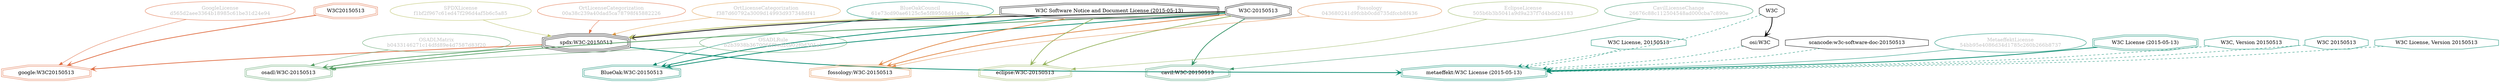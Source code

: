 strict digraph {
    node [shape=box];
    graph [splines=curved];
    4285 [label="SPDXLicense\nf1bf2f967c61ed47f296d4af5b6c5a85"
         ,fontcolor=gray
         ,color="#b8bf62"
         ,fillcolor="beige;1"
         ,shape=ellipse];
    4286 [label="spdx:W3C-20150513"
         ,shape=tripleoctagon];
    4287 [label="W3C-20150513"
         ,shape=doubleoctagon];
    4288 [label="W3C Software Notice and Document License (2015-05-13)"
         ,shape=doubleoctagon];
    4295 [label=W3C,shape=octagon];
    5320 [label="osi:W3C"
         ,shape=octagon];
    5602 [label="GoogleLicense\nd565d2aee3364b18985c61be31d24e94"
         ,fontcolor=gray
         ,color="#e06f45"
         ,fillcolor="beige;1"
         ,shape=ellipse];
    5603 [label="google:W3C20150513"
         ,color="#e06f45"
         ,shape=doubleoctagon];
    5604 [label=W3C20150513
         ,color="#e06f45"
         ,shape=doubleoctagon];
    9215 [label="BlueOakCouncil\n61e73cd90ae6125c5e5f89508d41e8ca"
         ,fontcolor=gray
         ,color="#00876c"
         ,fillcolor="beige;1"
         ,shape=ellipse];
    9216 [label="BlueOak:W3C-20150513"
         ,color="#00876c"
         ,shape=doubleoctagon];
    9740 [label="OSADLRule\nb2b3938b3670066f3ed2c902f0d301a1"
         ,fontcolor=gray
         ,color="#58a066"
         ,fillcolor="beige;1"
         ,shape=ellipse];
    9741 [label="osadl:W3C-20150513"
         ,color="#58a066"
         ,shape=doubleoctagon];
    9986 [label="OSADLMatrix\nb0433146271c14dfd89e4d7587d83f20"
         ,fontcolor=gray
         ,color="#58a066"
         ,fillcolor="beige;1"
         ,shape=ellipse];
    25174 [label="scancode:w3c-software-doc-20150513"
          ,shape=octagon];
    28008 [label="Fossology\n043680241d9fcbb0cdd735dfccb8f436"
          ,fontcolor=gray
          ,color="#e18745"
          ,fillcolor="beige;1"
          ,shape=ellipse];
    28009 [label="fossology:W3C-20150513"
          ,color="#e18745"
          ,shape=doubleoctagon];
    35254 [label="OrtLicenseCategorization\n00a38c239a40dad5ca78798f45882226"
          ,fontcolor=gray
          ,color="#e06f45"
          ,fillcolor="beige;1"
          ,shape=ellipse];
    36267 [label="OrtLicenseCategorization\nf387d60792a3009d14993d937348df41"
          ,fontcolor=gray
          ,color="#e09d4b"
          ,fillcolor="beige;1"
          ,shape=ellipse];
    38115 [label="CavilLicenseChange\n26676c88c112504548ad000cba7c890e"
          ,fontcolor=gray
          ,color="#379469"
          ,fillcolor="beige;1"
          ,shape=ellipse];
    38116 [label="cavil:W3C-20150513"
          ,color="#379469"
          ,shape=doubleoctagon];
    49607 [label="MetaeffektLicense\n54bb95e4086d34d1785c260b266b8737"
          ,fontcolor=gray
          ,color="#00876c"
          ,fillcolor="beige;1"
          ,shape=ellipse];
    49608 [label="metaeffekt:W3C License (2015-05-13)"
          ,color="#00876c"
          ,shape=doubleoctagon];
    49609 [label="W3C License (2015-05-13)"
          ,color="#00876c"
          ,shape=doubleoctagon];
    49610 [label="W3C, Version 20150513"
          ,color="#00876c"
          ,shape=octagon];
    49611 [label="W3C 20150513"
          ,color="#00876c"
          ,shape=octagon];
    49612 [label="W3C License, Version 20150513"
          ,color="#00876c"
          ,shape=octagon];
    49613 [label="W3C License, 20150513"
          ,color="#00876c"
          ,shape=octagon];
    54331 [label="EclipseLicense\n505b6b3b5041a9d9a237f7d4bdd24183"
          ,fontcolor=gray
          ,color="#98b561"
          ,fillcolor="beige;1"
          ,shape=ellipse];
    54332 [label="eclipse:W3C-20150513"
          ,color="#98b561"
          ,shape=doubleoctagon];
    4285 -> 4286 [weight=0.5
                 ,color="#b8bf62"];
    4286 -> 5603 [style=bold
                 ,arrowhead=vee
                 ,weight=0.7
                 ,color="#e06f45"];
    4286 -> 9741 [style=bold
                 ,arrowhead=vee
                 ,weight=0.7
                 ,color="#58a066"];
    4286 -> 49608 [style=bold
                  ,arrowhead=vee
                  ,weight=0.7
                  ,color="#00876c"];
    4287 -> 4286 [style=bold
                 ,arrowhead=vee
                 ,weight=0.7];
    4287 -> 9216 [style=bold
                 ,arrowhead=vee
                 ,weight=0.7
                 ,color="#00876c"];
    4287 -> 9741 [style=bold
                 ,arrowhead=vee
                 ,weight=0.7
                 ,color="#58a066"];
    4287 -> 28009 [style=bold
                  ,arrowhead=vee
                  ,weight=0.7
                  ,color="#e18745"];
    4287 -> 38116 [style=bold
                  ,arrowhead=vee
                  ,weight=0.7
                  ,color="#379469"];
    4287 -> 38116 [style=bold
                  ,arrowhead=vee
                  ,weight=0.7
                  ,color="#379469"];
    4287 -> 54332 [style=bold
                  ,arrowhead=vee
                  ,weight=0.7
                  ,color="#98b561"];
    4288 -> 4286 [style=bold
                 ,arrowhead=vee
                 ,weight=0.7
                 ,color="#b8bf62"];
    4288 -> 9216 [style=bold
                 ,arrowhead=vee
                 ,weight=0.7
                 ,color="#00876c"];
    4288 -> 28009 [style=bold
                  ,arrowhead=vee
                  ,weight=0.7
                  ,color="#e18745"];
    4288 -> 54332 [style=bold
                  ,arrowhead=vee
                  ,weight=0.7
                  ,color="#98b561"];
    4295 -> 5320 [style=bold
                 ,arrowhead=vee
                 ,weight=0.7];
    4295 -> 49608 [style=dashed
                  ,arrowhead=vee
                  ,weight=0.5
                  ,color="#00876c"];
    5320 -> 49608 [style=dashed
                  ,arrowhead=vee
                  ,weight=0.5
                  ,color="#00876c"];
    5602 -> 5603 [weight=0.5
                 ,color="#e06f45"];
    5604 -> 5603 [style=bold
                 ,arrowhead=vee
                 ,weight=0.7
                 ,color="#e06f45"];
    9215 -> 9216 [weight=0.5
                 ,color="#00876c"];
    9740 -> 9741 [weight=0.5
                 ,color="#58a066"];
    9986 -> 9741 [weight=0.5
                 ,color="#58a066"];
    25174 -> 49608 [style=dashed
                   ,arrowhead=vee
                   ,weight=0.5
                   ,color="#00876c"];
    28008 -> 28009 [weight=0.5
                   ,color="#e18745"];
    35254 -> 4286 [weight=0.5
                  ,color="#e06f45"];
    36267 -> 4286 [weight=0.5
                  ,color="#e09d4b"];
    38115 -> 38116 [weight=0.5
                   ,color="#379469"];
    49607 -> 49608 [weight=0.5
                   ,color="#00876c"];
    49609 -> 49608 [style=bold
                   ,arrowhead=vee
                   ,weight=0.7
                   ,color="#00876c"];
    49610 -> 49608 [style=dashed
                   ,arrowhead=vee
                   ,weight=0.5
                   ,color="#00876c"];
    49611 -> 49608 [style=dashed
                   ,arrowhead=vee
                   ,weight=0.5
                   ,color="#00876c"];
    49612 -> 49608 [style=dashed
                   ,arrowhead=vee
                   ,weight=0.5
                   ,color="#00876c"];
    49613 -> 49608 [style=dashed
                   ,arrowhead=vee
                   ,weight=0.5
                   ,color="#00876c"];
    54331 -> 54332 [weight=0.5
                   ,color="#98b561"];
}
